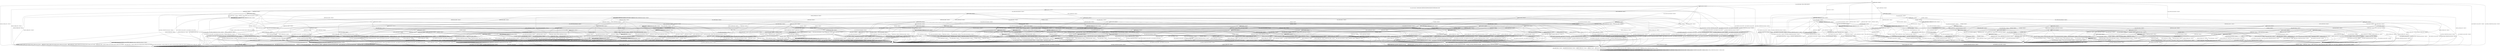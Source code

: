 digraph g {

	s0 [shape="circle" label="s0"];
	s1 [shape="circle" label="s1"];
	s2 [shape="circle" label="s2"];
	s3 [shape="circle" label="s3"];
	s4 [shape="circle" label="s4"];
	s5 [shape="circle" label="s5"];
	s6 [shape="circle" label="s6"];
	s7 [shape="circle" label="s7"];
	s8 [shape="circle" label="s8"];
	s9 [shape="circle" label="s9"];
	s10 [shape="circle" label="s10"];
	s11 [shape="circle" label="s11"];
	s12 [shape="circle" label="s12"];
	s13 [shape="circle" label="s13"];
	s14 [shape="circle" label="s14"];
	s15 [shape="circle" label="s15"];
	s16 [shape="circle" label="s16"];
	s17 [shape="circle" label="s17"];
	s18 [shape="circle" label="s18"];
	s19 [shape="circle" label="s19"];
	s20 [shape="circle" label="s20"];
	s21 [shape="circle" label="s21"];
	s22 [shape="circle" label="s22"];
	s23 [shape="circle" label="s23"];
	s24 [shape="circle" label="s24"];
	s25 [shape="circle" label="s25"];
	s26 [shape="circle" label="s26"];
	s27 [shape="circle" label="s27"];
	s28 [shape="circle" label="s28"];
	s29 [shape="circle" label="s29"];
	s30 [shape="circle" label="s30"];
	s31 [shape="circle" label="s31"];
	s32 [shape="circle" label="s32"];
	s33 [shape="circle" label="s33"];
	s34 [shape="circle" label="s34"];
	s35 [shape="circle" label="s35"];
	s36 [shape="circle" label="s36"];
	s37 [shape="circle" label="s37"];
	s38 [shape="circle" label="s38"];
	s39 [shape="circle" label="s39"];
	s40 [shape="circle" label="s40"];
	s41 [shape="circle" label="s41"];
	s42 [shape="circle" label="s42"];
	s43 [shape="circle" label="s43"];
	s44 [shape="circle" label="s44"];
	s45 [shape="circle" label="s45"];
	s46 [shape="circle" label="s46"];
	s47 [shape="circle" label="s47"];
	s48 [shape="circle" label="s48"];
	s49 [shape="circle" label="s49"];
	s50 [shape="circle" label="s50"];
	s51 [shape="circle" label="s51"];
	s52 [shape="circle" label="s52"];
	s53 [shape="circle" label="s53"];
	s54 [shape="circle" label="s54"];
	s55 [shape="circle" label="s55"];
	s56 [shape="circle" label="s56"];
	s57 [shape="circle" label="s57"];
	s58 [shape="circle" label="s58"];
	s59 [shape="circle" label="s59"];
	s60 [shape="circle" label="s60"];
	s61 [shape="circle" label="s61"];
	s62 [shape="circle" label="s62"];
	s63 [shape="circle" label="s63"];
	s64 [shape="circle" label="s64"];
	s65 [shape="circle" label="s65"];
	s66 [shape="circle" label="s66"];
	s67 [shape="circle" label="s67"];
	s68 [shape="circle" label="s68"];
	s69 [shape="circle" label="s69"];
	s70 [shape="circle" label="s70"];
	s71 [shape="circle" label="s71"];
	s72 [shape="circle" label="s72"];
	s73 [shape="circle" label="s73"];
	s74 [shape="circle" label="s74"];
	s75 [shape="circle" label="s75"];
	s76 [shape="circle" label="s76"];
	s77 [shape="circle" label="s77"];
	s78 [shape="circle" label="s78"];
	s79 [shape="circle" label="s79"];
	s80 [shape="circle" label="s80"];
	s81 [shape="circle" label="s81"];
	s82 [shape="circle" label="s82"];
	s83 [shape="circle" label="s83"];
	s84 [shape="circle" label="s84"];
	s85 [shape="circle" label="s85"];
	s86 [shape="circle" label="s86"];
	s87 [shape="circle" label="s87"];
	s0 -> s2 [label="RSA_CLIENT_HELLO / HELLO_VERIFY_REQUEST"];
	s0 -> s8 [label="RSA_CLIENT_KEY_EXCHANGE / TIMEOUT"];
	s0 -> s6 [label="CHANGE_CIPHER_SPEC / TIMEOUT"];
	s0 -> s5 [label="FINISHED / TIMEOUT"];
	s0 -> s0 [label="APPLICATION / TIMEOUT"];
	s0 -> s28 [label="CERTIFICATE / TIMEOUT"];
	s0 -> s10 [label="EMPTY_CERTIFICATE / TIMEOUT"];
	s0 -> s5 [label="CERTIFICATE_VERIFY / TIMEOUT"];
	s0 -> s1 [label="Alert(WARNING,CLOSE_NOTIFY) / TIMEOUT"];
	s0 -> s1 [label="Alert(FATAL,UNEXPECTED_MESSAGE) / TIMEOUT"];
	s1 -> s3 [label="RSA_CLIENT_HELLO / TIMEOUT"];
	s1 -> s3 [label="RSA_CLIENT_KEY_EXCHANGE / TIMEOUT"];
	s1 -> s3 [label="CHANGE_CIPHER_SPEC / TIMEOUT"];
	s1 -> s3 [label="FINISHED / TIMEOUT"];
	s1 -> s3 [label="APPLICATION / TIMEOUT"];
	s1 -> s3 [label="CERTIFICATE / TIMEOUT"];
	s1 -> s3 [label="EMPTY_CERTIFICATE / TIMEOUT"];
	s1 -> s3 [label="CERTIFICATE_VERIFY / TIMEOUT"];
	s1 -> s3 [label="Alert(WARNING,CLOSE_NOTIFY) / TIMEOUT"];
	s1 -> s3 [label="Alert(FATAL,UNEXPECTED_MESSAGE) / TIMEOUT"];
	s2 -> s4 [label="RSA_CLIENT_HELLO / SERVER_HELLO,CERTIFICATE,CERTIFICATE_REQUEST,SERVER_HELLO_DONE"];
	s2 -> s15 [label="RSA_CLIENT_KEY_EXCHANGE / TIMEOUT"];
	s2 -> s6 [label="CHANGE_CIPHER_SPEC / TIMEOUT"];
	s2 -> s16 [label="FINISHED / TIMEOUT"];
	s2 -> s2 [label="APPLICATION / TIMEOUT"];
	s2 -> s56 [label="CERTIFICATE / TIMEOUT"];
	s2 -> s34 [label="EMPTY_CERTIFICATE / TIMEOUT"];
	s2 -> s16 [label="CERTIFICATE_VERIFY / TIMEOUT"];
	s2 -> s1 [label="Alert(WARNING,CLOSE_NOTIFY) / Alert(WARNING,CLOSE_NOTIFY)"];
	s2 -> s1 [label="Alert(FATAL,UNEXPECTED_MESSAGE) / TIMEOUT"];
	s3 -> s3 [label="RSA_CLIENT_HELLO / SOCKET_CLOSED"];
	s3 -> s3 [label="RSA_CLIENT_KEY_EXCHANGE / SOCKET_CLOSED"];
	s3 -> s3 [label="CHANGE_CIPHER_SPEC / SOCKET_CLOSED"];
	s3 -> s3 [label="FINISHED / SOCKET_CLOSED"];
	s3 -> s3 [label="APPLICATION / SOCKET_CLOSED"];
	s3 -> s3 [label="CERTIFICATE / SOCKET_CLOSED"];
	s3 -> s3 [label="EMPTY_CERTIFICATE / SOCKET_CLOSED"];
	s3 -> s3 [label="CERTIFICATE_VERIFY / SOCKET_CLOSED"];
	s3 -> s3 [label="Alert(WARNING,CLOSE_NOTIFY) / SOCKET_CLOSED"];
	s3 -> s3 [label="Alert(FATAL,UNEXPECTED_MESSAGE) / SOCKET_CLOSED"];
	s4 -> s1 [label="RSA_CLIENT_HELLO / Alert(FATAL,UNEXPECTED_MESSAGE)"];
	s4 -> s7 [label="RSA_CLIENT_KEY_EXCHANGE / TIMEOUT"];
	s4 -> s6 [label="CHANGE_CIPHER_SPEC / TIMEOUT"];
	s4 -> s16 [label="FINISHED / TIMEOUT"];
	s4 -> s4 [label="APPLICATION / TIMEOUT"];
	s4 -> s51 [label="CERTIFICATE / TIMEOUT"];
	s4 -> s20 [label="EMPTY_CERTIFICATE / TIMEOUT"];
	s4 -> s16 [label="CERTIFICATE_VERIFY / TIMEOUT"];
	s4 -> s1 [label="Alert(WARNING,CLOSE_NOTIFY) / Alert(WARNING,CLOSE_NOTIFY)"];
	s4 -> s1 [label="Alert(FATAL,UNEXPECTED_MESSAGE) / TIMEOUT"];
	s5 -> s5 [label="RSA_CLIENT_HELLO / TIMEOUT"];
	s5 -> s5 [label="RSA_CLIENT_KEY_EXCHANGE / TIMEOUT"];
	s5 -> s6 [label="CHANGE_CIPHER_SPEC / TIMEOUT"];
	s5 -> s5 [label="FINISHED / TIMEOUT"];
	s5 -> s5 [label="APPLICATION / TIMEOUT"];
	s5 -> s5 [label="CERTIFICATE / TIMEOUT"];
	s5 -> s5 [label="EMPTY_CERTIFICATE / TIMEOUT"];
	s5 -> s5 [label="CERTIFICATE_VERIFY / TIMEOUT"];
	s5 -> s1 [label="Alert(WARNING,CLOSE_NOTIFY) / TIMEOUT"];
	s5 -> s1 [label="Alert(FATAL,UNEXPECTED_MESSAGE) / TIMEOUT"];
	s6 -> s6 [label="RSA_CLIENT_HELLO / TIMEOUT"];
	s6 -> s6 [label="RSA_CLIENT_KEY_EXCHANGE / TIMEOUT"];
	s6 -> s6 [label="CHANGE_CIPHER_SPEC / TIMEOUT"];
	s6 -> s6 [label="FINISHED / TIMEOUT"];
	s6 -> s6 [label="APPLICATION / TIMEOUT"];
	s6 -> s6 [label="CERTIFICATE / TIMEOUT"];
	s6 -> s6 [label="EMPTY_CERTIFICATE / TIMEOUT"];
	s6 -> s6 [label="CERTIFICATE_VERIFY / TIMEOUT"];
	s6 -> s6 [label="Alert(WARNING,CLOSE_NOTIFY) / TIMEOUT"];
	s6 -> s6 [label="Alert(FATAL,UNEXPECTED_MESSAGE) / TIMEOUT"];
	s7 -> s33 [label="RSA_CLIENT_HELLO / TIMEOUT"];
	s7 -> s16 [label="RSA_CLIENT_KEY_EXCHANGE / TIMEOUT"];
	s7 -> s22 [label="CHANGE_CIPHER_SPEC / TIMEOUT"];
	s7 -> s12 [label="FINISHED / TIMEOUT"];
	s7 -> s7 [label="APPLICATION / TIMEOUT"];
	s7 -> s40 [label="CERTIFICATE / TIMEOUT"];
	s7 -> s53 [label="EMPTY_CERTIFICATE / TIMEOUT"];
	s7 -> s13 [label="CERTIFICATE_VERIFY / TIMEOUT"];
	s7 -> s1 [label="Alert(WARNING,CLOSE_NOTIFY) / Alert(WARNING,CLOSE_NOTIFY)"];
	s7 -> s1 [label="Alert(FATAL,UNEXPECTED_MESSAGE) / TIMEOUT"];
	s8 -> s80 [label="RSA_CLIENT_HELLO / TIMEOUT"];
	s8 -> s5 [label="RSA_CLIENT_KEY_EXCHANGE / TIMEOUT"];
	s8 -> s9 [label="CHANGE_CIPHER_SPEC / TIMEOUT"];
	s8 -> s31 [label="FINISHED / TIMEOUT"];
	s8 -> s8 [label="APPLICATION / TIMEOUT"];
	s8 -> s48 [label="CERTIFICATE / TIMEOUT"];
	s8 -> s48 [label="EMPTY_CERTIFICATE / TIMEOUT"];
	s8 -> s11 [label="CERTIFICATE_VERIFY / TIMEOUT"];
	s8 -> s1 [label="Alert(WARNING,CLOSE_NOTIFY) / TIMEOUT"];
	s8 -> s1 [label="Alert(FATAL,UNEXPECTED_MESSAGE) / TIMEOUT"];
	s9 -> s1 [label="RSA_CLIENT_HELLO / TIMEOUT"];
	s9 -> s1 [label="RSA_CLIENT_KEY_EXCHANGE / TIMEOUT"];
	s9 -> s6 [label="CHANGE_CIPHER_SPEC / TIMEOUT"];
	s9 -> s1 [label="FINISHED / TIMEOUT"];
	s9 -> s9 [label="APPLICATION / TIMEOUT"];
	s9 -> s1 [label="CERTIFICATE / TIMEOUT"];
	s9 -> s1 [label="EMPTY_CERTIFICATE / TIMEOUT"];
	s9 -> s1 [label="CERTIFICATE_VERIFY / TIMEOUT"];
	s9 -> s9 [label="Alert(WARNING,CLOSE_NOTIFY) / TIMEOUT"];
	s9 -> s9 [label="Alert(FATAL,UNEXPECTED_MESSAGE) / TIMEOUT"];
	s10 -> s86 [label="RSA_CLIENT_HELLO / TIMEOUT"];
	s10 -> s48 [label="RSA_CLIENT_KEY_EXCHANGE / TIMEOUT"];
	s10 -> s9 [label="CHANGE_CIPHER_SPEC / TIMEOUT"];
	s10 -> s63 [label="FINISHED / TIMEOUT"];
	s10 -> s10 [label="APPLICATION / TIMEOUT"];
	s10 -> s5 [label="CERTIFICATE / TIMEOUT"];
	s10 -> s5 [label="EMPTY_CERTIFICATE / TIMEOUT"];
	s10 -> s36 [label="CERTIFICATE_VERIFY / TIMEOUT"];
	s10 -> s1 [label="Alert(WARNING,CLOSE_NOTIFY) / TIMEOUT"];
	s10 -> s1 [label="Alert(FATAL,UNEXPECTED_MESSAGE) / TIMEOUT"];
	s11 -> s38 [label="RSA_CLIENT_HELLO / TIMEOUT"];
	s11 -> s5 [label="RSA_CLIENT_KEY_EXCHANGE / TIMEOUT"];
	s11 -> s9 [label="CHANGE_CIPHER_SPEC / TIMEOUT"];
	s11 -> s54 [label="FINISHED / TIMEOUT"];
	s11 -> s11 [label="APPLICATION / TIMEOUT"];
	s11 -> s39 [label="CERTIFICATE / TIMEOUT"];
	s11 -> s39 [label="EMPTY_CERTIFICATE / TIMEOUT"];
	s11 -> s5 [label="CERTIFICATE_VERIFY / TIMEOUT"];
	s11 -> s1 [label="Alert(WARNING,CLOSE_NOTIFY) / TIMEOUT"];
	s11 -> s1 [label="Alert(FATAL,UNEXPECTED_MESSAGE) / TIMEOUT"];
	s12 -> s46 [label="RSA_CLIENT_HELLO / TIMEOUT"];
	s12 -> s16 [label="RSA_CLIENT_KEY_EXCHANGE / TIMEOUT"];
	s12 -> s18 [label="CHANGE_CIPHER_SPEC / TIMEOUT"];
	s12 -> s16 [label="FINISHED / TIMEOUT"];
	s12 -> s12 [label="APPLICATION / TIMEOUT"];
	s12 -> s21 [label="CERTIFICATE / TIMEOUT"];
	s12 -> s21 [label="EMPTY_CERTIFICATE / TIMEOUT"];
	s12 -> s72 [label="CERTIFICATE_VERIFY / TIMEOUT"];
	s12 -> s1 [label="Alert(WARNING,CLOSE_NOTIFY) / Alert(WARNING,CLOSE_NOTIFY)"];
	s12 -> s1 [label="Alert(FATAL,UNEXPECTED_MESSAGE) / TIMEOUT"];
	s13 -> s42 [label="RSA_CLIENT_HELLO / TIMEOUT"];
	s13 -> s16 [label="RSA_CLIENT_KEY_EXCHANGE / TIMEOUT"];
	s13 -> s14 [label="CHANGE_CIPHER_SPEC / TIMEOUT"];
	s13 -> s27 [label="FINISHED / TIMEOUT"];
	s13 -> s13 [label="APPLICATION / TIMEOUT"];
	s13 -> s49 [label="CERTIFICATE / TIMEOUT"];
	s13 -> s49 [label="EMPTY_CERTIFICATE / TIMEOUT"];
	s13 -> s16 [label="CERTIFICATE_VERIFY / TIMEOUT"];
	s13 -> s1 [label="Alert(WARNING,CLOSE_NOTIFY) / Alert(WARNING,CLOSE_NOTIFY)"];
	s13 -> s1 [label="Alert(FATAL,UNEXPECTED_MESSAGE) / TIMEOUT"];
	s14 -> s1 [label="RSA_CLIENT_HELLO / Alert(FATAL,HANDSHAKE_FAILURE)"];
	s14 -> s1 [label="RSA_CLIENT_KEY_EXCHANGE / Alert(FATAL,HANDSHAKE_FAILURE)"];
	s14 -> s6 [label="CHANGE_CIPHER_SPEC / TIMEOUT"];
	s14 -> s1 [label="FINISHED / Alert(FATAL,HANDSHAKE_FAILURE)"];
	s14 -> s14 [label="APPLICATION / TIMEOUT"];
	s14 -> s1 [label="CERTIFICATE / Alert(FATAL,HANDSHAKE_FAILURE)"];
	s14 -> s1 [label="EMPTY_CERTIFICATE / Alert(FATAL,HANDSHAKE_FAILURE)"];
	s14 -> s1 [label="CERTIFICATE_VERIFY / Alert(FATAL,HANDSHAKE_FAILURE)"];
	s14 -> s14 [label="Alert(WARNING,CLOSE_NOTIFY) / TIMEOUT"];
	s14 -> s14 [label="Alert(FATAL,UNEXPECTED_MESSAGE) / TIMEOUT"];
	s15 -> s33 [label="RSA_CLIENT_HELLO / TIMEOUT"];
	s15 -> s16 [label="RSA_CLIENT_KEY_EXCHANGE / TIMEOUT"];
	s15 -> s18 [label="CHANGE_CIPHER_SPEC / TIMEOUT"];
	s15 -> s12 [label="FINISHED / TIMEOUT"];
	s15 -> s15 [label="APPLICATION / TIMEOUT"];
	s15 -> s17 [label="CERTIFICATE / TIMEOUT"];
	s15 -> s17 [label="EMPTY_CERTIFICATE / TIMEOUT"];
	s15 -> s43 [label="CERTIFICATE_VERIFY / TIMEOUT"];
	s15 -> s1 [label="Alert(WARNING,CLOSE_NOTIFY) / Alert(WARNING,CLOSE_NOTIFY)"];
	s15 -> s1 [label="Alert(FATAL,UNEXPECTED_MESSAGE) / TIMEOUT"];
	s16 -> s16 [label="RSA_CLIENT_HELLO / TIMEOUT"];
	s16 -> s16 [label="RSA_CLIENT_KEY_EXCHANGE / TIMEOUT"];
	s16 -> s6 [label="CHANGE_CIPHER_SPEC / TIMEOUT"];
	s16 -> s16 [label="FINISHED / TIMEOUT"];
	s16 -> s16 [label="APPLICATION / TIMEOUT"];
	s16 -> s16 [label="CERTIFICATE / TIMEOUT"];
	s16 -> s16 [label="EMPTY_CERTIFICATE / TIMEOUT"];
	s16 -> s16 [label="CERTIFICATE_VERIFY / TIMEOUT"];
	s16 -> s1 [label="Alert(WARNING,CLOSE_NOTIFY) / Alert(WARNING,CLOSE_NOTIFY)"];
	s16 -> s1 [label="Alert(FATAL,UNEXPECTED_MESSAGE) / TIMEOUT"];
	s17 -> s55 [label="RSA_CLIENT_HELLO / TIMEOUT"];
	s17 -> s16 [label="RSA_CLIENT_KEY_EXCHANGE / TIMEOUT"];
	s17 -> s18 [label="CHANGE_CIPHER_SPEC / TIMEOUT"];
	s17 -> s21 [label="FINISHED / TIMEOUT"];
	s17 -> s17 [label="APPLICATION / TIMEOUT"];
	s17 -> s16 [label="CERTIFICATE / TIMEOUT"];
	s17 -> s16 [label="EMPTY_CERTIFICATE / TIMEOUT"];
	s17 -> s19 [label="CERTIFICATE_VERIFY / TIMEOUT"];
	s17 -> s1 [label="Alert(WARNING,CLOSE_NOTIFY) / Alert(WARNING,CLOSE_NOTIFY)"];
	s17 -> s1 [label="Alert(FATAL,UNEXPECTED_MESSAGE) / TIMEOUT"];
	s18 -> s1 [label="RSA_CLIENT_HELLO / Alert(FATAL,UNEXPECTED_MESSAGE)"];
	s18 -> s1 [label="RSA_CLIENT_KEY_EXCHANGE / Alert(FATAL,UNEXPECTED_MESSAGE)"];
	s18 -> s6 [label="CHANGE_CIPHER_SPEC / TIMEOUT"];
	s18 -> s1 [label="FINISHED / Alert(FATAL,UNEXPECTED_MESSAGE)"];
	s18 -> s18 [label="APPLICATION / TIMEOUT"];
	s18 -> s1 [label="CERTIFICATE / Alert(FATAL,UNEXPECTED_MESSAGE)"];
	s18 -> s1 [label="EMPTY_CERTIFICATE / Alert(FATAL,UNEXPECTED_MESSAGE)"];
	s18 -> s1 [label="CERTIFICATE_VERIFY / Alert(FATAL,UNEXPECTED_MESSAGE)"];
	s18 -> s18 [label="Alert(WARNING,CLOSE_NOTIFY) / TIMEOUT"];
	s18 -> s18 [label="Alert(FATAL,UNEXPECTED_MESSAGE) / TIMEOUT"];
	s19 -> s62 [label="RSA_CLIENT_HELLO / TIMEOUT"];
	s19 -> s16 [label="RSA_CLIENT_KEY_EXCHANGE / TIMEOUT"];
	s19 -> s18 [label="CHANGE_CIPHER_SPEC / TIMEOUT"];
	s19 -> s50 [label="FINISHED / TIMEOUT"];
	s19 -> s19 [label="APPLICATION / TIMEOUT"];
	s19 -> s16 [label="CERTIFICATE / TIMEOUT"];
	s19 -> s16 [label="EMPTY_CERTIFICATE / TIMEOUT"];
	s19 -> s16 [label="CERTIFICATE_VERIFY / TIMEOUT"];
	s19 -> s1 [label="Alert(WARNING,CLOSE_NOTIFY) / Alert(WARNING,CLOSE_NOTIFY)"];
	s19 -> s1 [label="Alert(FATAL,UNEXPECTED_MESSAGE) / TIMEOUT"];
	s20 -> s45 [label="RSA_CLIENT_HELLO / TIMEOUT"];
	s20 -> s53 [label="RSA_CLIENT_KEY_EXCHANGE / TIMEOUT"];
	s20 -> s18 [label="CHANGE_CIPHER_SPEC / TIMEOUT"];
	s20 -> s35 [label="FINISHED / TIMEOUT"];
	s20 -> s20 [label="APPLICATION / TIMEOUT"];
	s20 -> s16 [label="CERTIFICATE / TIMEOUT"];
	s20 -> s16 [label="EMPTY_CERTIFICATE / TIMEOUT"];
	s20 -> s26 [label="CERTIFICATE_VERIFY / TIMEOUT"];
	s20 -> s1 [label="Alert(WARNING,CLOSE_NOTIFY) / Alert(WARNING,CLOSE_NOTIFY)"];
	s20 -> s1 [label="Alert(FATAL,UNEXPECTED_MESSAGE) / TIMEOUT"];
	s21 -> s61 [label="RSA_CLIENT_HELLO / TIMEOUT"];
	s21 -> s16 [label="RSA_CLIENT_KEY_EXCHANGE / TIMEOUT"];
	s21 -> s18 [label="CHANGE_CIPHER_SPEC / TIMEOUT"];
	s21 -> s16 [label="FINISHED / TIMEOUT"];
	s21 -> s21 [label="APPLICATION / TIMEOUT"];
	s21 -> s16 [label="CERTIFICATE / TIMEOUT"];
	s21 -> s16 [label="EMPTY_CERTIFICATE / TIMEOUT"];
	s21 -> s50 [label="CERTIFICATE_VERIFY / TIMEOUT"];
	s21 -> s1 [label="Alert(WARNING,CLOSE_NOTIFY) / Alert(WARNING,CLOSE_NOTIFY)"];
	s21 -> s1 [label="Alert(FATAL,UNEXPECTED_MESSAGE) / TIMEOUT"];
	s22 -> s29 [label="RSA_CLIENT_HELLO / TIMEOUT"];
	s22 -> s16 [label="RSA_CLIENT_KEY_EXCHANGE / TIMEOUT"];
	s22 -> s6 [label="CHANGE_CIPHER_SPEC / TIMEOUT"];
	s22 -> s32 [label="FINISHED / CHANGE_CIPHER_SPEC,FINISHED,CHANGE_CIPHER_SPEC,FINISHED"];
	s22 -> s22 [label="APPLICATION / TIMEOUT"];
	s22 -> s23 [label="CERTIFICATE / TIMEOUT"];
	s22 -> s23 [label="EMPTY_CERTIFICATE / TIMEOUT"];
	s22 -> s47 [label="CERTIFICATE_VERIFY / TIMEOUT"];
	s22 -> s22 [label="Alert(WARNING,CLOSE_NOTIFY) / TIMEOUT"];
	s22 -> s22 [label="Alert(FATAL,UNEXPECTED_MESSAGE) / TIMEOUT"];
	s23 -> s30 [label="RSA_CLIENT_HELLO / TIMEOUT"];
	s23 -> s16 [label="RSA_CLIENT_KEY_EXCHANGE / TIMEOUT"];
	s23 -> s18 [label="CHANGE_CIPHER_SPEC / TIMEOUT"];
	s23 -> s24 [label="FINISHED / TIMEOUT"];
	s23 -> s16 [label="APPLICATION / TIMEOUT"];
	s23 -> s16 [label="CERTIFICATE / TIMEOUT"];
	s23 -> s16 [label="EMPTY_CERTIFICATE / TIMEOUT"];
	s23 -> s23 [label="CERTIFICATE_VERIFY / TIMEOUT"];
	s23 -> s1 [label="Alert(WARNING,CLOSE_NOTIFY) / Alert(WARNING,CLOSE_NOTIFY)"];
	s23 -> s1 [label="Alert(FATAL,UNEXPECTED_MESSAGE) / TIMEOUT"];
	s24 -> s24 [label="RSA_CLIENT_HELLO / TIMEOUT"];
	s24 -> s16 [label="RSA_CLIENT_KEY_EXCHANGE / TIMEOUT"];
	s24 -> s25 [label="CHANGE_CIPHER_SPEC / TIMEOUT"];
	s24 -> s16 [label="FINISHED / TIMEOUT"];
	s24 -> s16 [label="APPLICATION / TIMEOUT"];
	s24 -> s16 [label="CERTIFICATE / TIMEOUT"];
	s24 -> s16 [label="EMPTY_CERTIFICATE / TIMEOUT"];
	s24 -> s24 [label="CERTIFICATE_VERIFY / TIMEOUT"];
	s24 -> s1 [label="Alert(WARNING,CLOSE_NOTIFY) / Alert(WARNING,CLOSE_NOTIFY)"];
	s24 -> s1 [label="Alert(FATAL,UNEXPECTED_MESSAGE) / TIMEOUT"];
	s25 -> s6 [label="RSA_CLIENT_HELLO / CHANGE_CIPHER_SPEC,FINISHED,CHANGE_CIPHER_SPEC,FINISHED"];
	s25 -> s6 [label="RSA_CLIENT_KEY_EXCHANGE / CHANGE_CIPHER_SPEC,UNKNOWN_MESSAGE,CHANGE_CIPHER_SPEC,UNKNOWN_MESSAGE"];
	s25 -> s6 [label="CHANGE_CIPHER_SPEC / TIMEOUT"];
	s25 -> s6 [label="FINISHED / CHANGE_CIPHER_SPEC,FINISHED,CHANGE_CIPHER_SPEC,FINISHED"];
	s25 -> s25 [label="APPLICATION / TIMEOUT"];
	s25 -> s6 [label="CERTIFICATE / CHANGE_CIPHER_SPEC,FINISHED,CHANGE_CIPHER_SPEC,FINISHED"];
	s25 -> s6 [label="EMPTY_CERTIFICATE / CHANGE_CIPHER_SPEC,FINISHED,CHANGE_CIPHER_SPEC,FINISHED"];
	s25 -> s6 [label="CERTIFICATE_VERIFY / CHANGE_CIPHER_SPEC,FINISHED,CHANGE_CIPHER_SPEC,FINISHED"];
	s25 -> s25 [label="Alert(WARNING,CLOSE_NOTIFY) / TIMEOUT"];
	s25 -> s25 [label="Alert(FATAL,UNEXPECTED_MESSAGE) / TIMEOUT"];
	s26 -> s77 [label="RSA_CLIENT_HELLO / TIMEOUT"];
	s26 -> s49 [label="RSA_CLIENT_KEY_EXCHANGE / TIMEOUT"];
	s26 -> s14 [label="CHANGE_CIPHER_SPEC / TIMEOUT"];
	s26 -> s26 [label="FINISHED / TIMEOUT"];
	s26 -> s26 [label="APPLICATION / TIMEOUT"];
	s26 -> s16 [label="CERTIFICATE / TIMEOUT"];
	s26 -> s16 [label="EMPTY_CERTIFICATE / TIMEOUT"];
	s26 -> s16 [label="CERTIFICATE_VERIFY / TIMEOUT"];
	s26 -> s1 [label="Alert(WARNING,CLOSE_NOTIFY) / Alert(WARNING,CLOSE_NOTIFY)"];
	s26 -> s1 [label="Alert(FATAL,UNEXPECTED_MESSAGE) / TIMEOUT"];
	s27 -> s27 [label="RSA_CLIENT_HELLO / TIMEOUT"];
	s27 -> s16 [label="RSA_CLIENT_KEY_EXCHANGE / TIMEOUT"];
	s27 -> s14 [label="CHANGE_CIPHER_SPEC / TIMEOUT"];
	s27 -> s16 [label="FINISHED / TIMEOUT"];
	s27 -> s27 [label="APPLICATION / TIMEOUT"];
	s27 -> s59 [label="CERTIFICATE / TIMEOUT"];
	s27 -> s59 [label="EMPTY_CERTIFICATE / TIMEOUT"];
	s27 -> s16 [label="CERTIFICATE_VERIFY / TIMEOUT"];
	s27 -> s1 [label="Alert(WARNING,CLOSE_NOTIFY) / Alert(WARNING,CLOSE_NOTIFY)"];
	s27 -> s1 [label="Alert(FATAL,UNEXPECTED_MESSAGE) / TIMEOUT"];
	s28 -> s85 [label="RSA_CLIENT_HELLO / TIMEOUT"];
	s28 -> s76 [label="RSA_CLIENT_KEY_EXCHANGE / TIMEOUT"];
	s28 -> s6 [label="CHANGE_CIPHER_SPEC / TIMEOUT"];
	s28 -> s28 [label="FINISHED / TIMEOUT"];
	s28 -> s28 [label="APPLICATION / TIMEOUT"];
	s28 -> s5 [label="CERTIFICATE / TIMEOUT"];
	s28 -> s5 [label="EMPTY_CERTIFICATE / TIMEOUT"];
	s28 -> s36 [label="CERTIFICATE_VERIFY / TIMEOUT"];
	s28 -> s1 [label="Alert(WARNING,CLOSE_NOTIFY) / TIMEOUT"];
	s28 -> s1 [label="Alert(FATAL,UNEXPECTED_MESSAGE) / TIMEOUT"];
	s29 -> s16 [label="RSA_CLIENT_HELLO / TIMEOUT"];
	s29 -> s16 [label="RSA_CLIENT_KEY_EXCHANGE / TIMEOUT"];
	s29 -> s18 [label="CHANGE_CIPHER_SPEC / TIMEOUT"];
	s29 -> s44 [label="FINISHED / TIMEOUT"];
	s29 -> s16 [label="APPLICATION / TIMEOUT"];
	s29 -> s30 [label="CERTIFICATE / TIMEOUT"];
	s29 -> s30 [label="EMPTY_CERTIFICATE / TIMEOUT"];
	s29 -> s75 [label="CERTIFICATE_VERIFY / TIMEOUT"];
	s29 -> s1 [label="Alert(WARNING,CLOSE_NOTIFY) / Alert(WARNING,CLOSE_NOTIFY)"];
	s29 -> s1 [label="Alert(FATAL,UNEXPECTED_MESSAGE) / TIMEOUT"];
	s30 -> s16 [label="RSA_CLIENT_HELLO / TIMEOUT"];
	s30 -> s16 [label="RSA_CLIENT_KEY_EXCHANGE / TIMEOUT"];
	s30 -> s18 [label="CHANGE_CIPHER_SPEC / TIMEOUT"];
	s30 -> s52 [label="FINISHED / TIMEOUT"];
	s30 -> s16 [label="APPLICATION / TIMEOUT"];
	s30 -> s16 [label="CERTIFICATE / TIMEOUT"];
	s30 -> s16 [label="EMPTY_CERTIFICATE / TIMEOUT"];
	s30 -> s69 [label="CERTIFICATE_VERIFY / TIMEOUT"];
	s30 -> s1 [label="Alert(WARNING,CLOSE_NOTIFY) / Alert(WARNING,CLOSE_NOTIFY)"];
	s30 -> s1 [label="Alert(FATAL,UNEXPECTED_MESSAGE) / TIMEOUT"];
	s31 -> s87 [label="RSA_CLIENT_HELLO / TIMEOUT"];
	s31 -> s5 [label="RSA_CLIENT_KEY_EXCHANGE / TIMEOUT"];
	s31 -> s9 [label="CHANGE_CIPHER_SPEC / TIMEOUT"];
	s31 -> s5 [label="FINISHED / TIMEOUT"];
	s31 -> s31 [label="APPLICATION / TIMEOUT"];
	s31 -> s60 [label="CERTIFICATE / TIMEOUT"];
	s31 -> s60 [label="EMPTY_CERTIFICATE / TIMEOUT"];
	s31 -> s54 [label="CERTIFICATE_VERIFY / TIMEOUT"];
	s31 -> s1 [label="Alert(WARNING,CLOSE_NOTIFY) / TIMEOUT"];
	s31 -> s1 [label="Alert(FATAL,UNEXPECTED_MESSAGE) / TIMEOUT"];
	s32 -> s32 [label="RSA_CLIENT_HELLO / TIMEOUT"];
	s32 -> s32 [label="RSA_CLIENT_KEY_EXCHANGE / TIMEOUT"];
	s32 -> s6 [label="CHANGE_CIPHER_SPEC / TIMEOUT"];
	s32 -> s32 [label="FINISHED / TIMEOUT"];
	s32 -> s1 [label="APPLICATION / APPLICATION"];
	s32 -> s32 [label="CERTIFICATE / TIMEOUT"];
	s32 -> s32 [label="EMPTY_CERTIFICATE / TIMEOUT"];
	s32 -> s32 [label="CERTIFICATE_VERIFY / TIMEOUT"];
	s32 -> s1 [label="Alert(WARNING,CLOSE_NOTIFY) / TIMEOUT"];
	s32 -> s1 [label="Alert(FATAL,UNEXPECTED_MESSAGE) / TIMEOUT"];
	s33 -> s16 [label="RSA_CLIENT_HELLO / TIMEOUT"];
	s33 -> s16 [label="RSA_CLIENT_KEY_EXCHANGE / TIMEOUT"];
	s33 -> s18 [label="CHANGE_CIPHER_SPEC / TIMEOUT"];
	s33 -> s46 [label="FINISHED / TIMEOUT"];
	s33 -> s33 [label="APPLICATION / TIMEOUT"];
	s33 -> s55 [label="CERTIFICATE / TIMEOUT"];
	s33 -> s55 [label="EMPTY_CERTIFICATE / TIMEOUT"];
	s33 -> s37 [label="CERTIFICATE_VERIFY / TIMEOUT"];
	s33 -> s1 [label="Alert(WARNING,CLOSE_NOTIFY) / Alert(WARNING,CLOSE_NOTIFY)"];
	s33 -> s1 [label="Alert(FATAL,UNEXPECTED_MESSAGE) / TIMEOUT"];
	s34 -> s45 [label="RSA_CLIENT_HELLO / TIMEOUT"];
	s34 -> s17 [label="RSA_CLIENT_KEY_EXCHANGE / TIMEOUT"];
	s34 -> s18 [label="CHANGE_CIPHER_SPEC / TIMEOUT"];
	s34 -> s35 [label="FINISHED / TIMEOUT"];
	s34 -> s34 [label="APPLICATION / TIMEOUT"];
	s34 -> s16 [label="CERTIFICATE / TIMEOUT"];
	s34 -> s16 [label="EMPTY_CERTIFICATE / TIMEOUT"];
	s34 -> s57 [label="CERTIFICATE_VERIFY / TIMEOUT"];
	s34 -> s1 [label="Alert(WARNING,CLOSE_NOTIFY) / Alert(WARNING,CLOSE_NOTIFY)"];
	s34 -> s1 [label="Alert(FATAL,UNEXPECTED_MESSAGE) / TIMEOUT"];
	s35 -> s35 [label="RSA_CLIENT_HELLO / TIMEOUT"];
	s35 -> s21 [label="RSA_CLIENT_KEY_EXCHANGE / TIMEOUT"];
	s35 -> s18 [label="CHANGE_CIPHER_SPEC / TIMEOUT"];
	s35 -> s16 [label="FINISHED / TIMEOUT"];
	s35 -> s35 [label="APPLICATION / TIMEOUT"];
	s35 -> s16 [label="CERTIFICATE / TIMEOUT"];
	s35 -> s16 [label="EMPTY_CERTIFICATE / TIMEOUT"];
	s35 -> s68 [label="CERTIFICATE_VERIFY / TIMEOUT"];
	s35 -> s1 [label="Alert(WARNING,CLOSE_NOTIFY) / Alert(WARNING,CLOSE_NOTIFY)"];
	s35 -> s1 [label="Alert(FATAL,UNEXPECTED_MESSAGE) / TIMEOUT"];
	s36 -> s36 [label="RSA_CLIENT_HELLO / TIMEOUT"];
	s36 -> s39 [label="RSA_CLIENT_KEY_EXCHANGE / TIMEOUT"];
	s36 -> s9 [label="CHANGE_CIPHER_SPEC / TIMEOUT"];
	s36 -> s36 [label="FINISHED / TIMEOUT"];
	s36 -> s36 [label="APPLICATION / TIMEOUT"];
	s36 -> s5 [label="CERTIFICATE / TIMEOUT"];
	s36 -> s5 [label="EMPTY_CERTIFICATE / TIMEOUT"];
	s36 -> s5 [label="CERTIFICATE_VERIFY / TIMEOUT"];
	s36 -> s1 [label="Alert(WARNING,CLOSE_NOTIFY) / TIMEOUT"];
	s36 -> s1 [label="Alert(FATAL,UNEXPECTED_MESSAGE) / TIMEOUT"];
	s37 -> s16 [label="RSA_CLIENT_HELLO / TIMEOUT"];
	s37 -> s16 [label="RSA_CLIENT_KEY_EXCHANGE / TIMEOUT"];
	s37 -> s18 [label="CHANGE_CIPHER_SPEC / TIMEOUT"];
	s37 -> s64 [label="FINISHED / TIMEOUT"];
	s37 -> s37 [label="APPLICATION / TIMEOUT"];
	s37 -> s62 [label="CERTIFICATE / TIMEOUT"];
	s37 -> s62 [label="EMPTY_CERTIFICATE / TIMEOUT"];
	s37 -> s16 [label="CERTIFICATE_VERIFY / TIMEOUT"];
	s37 -> s1 [label="Alert(WARNING,CLOSE_NOTIFY) / Alert(WARNING,CLOSE_NOTIFY)"];
	s37 -> s1 [label="Alert(FATAL,UNEXPECTED_MESSAGE) / TIMEOUT"];
	s38 -> s5 [label="RSA_CLIENT_HELLO / TIMEOUT"];
	s38 -> s5 [label="RSA_CLIENT_KEY_EXCHANGE / TIMEOUT"];
	s38 -> s9 [label="CHANGE_CIPHER_SPEC / TIMEOUT"];
	s38 -> s70 [label="FINISHED / TIMEOUT"];
	s38 -> s38 [label="APPLICATION / TIMEOUT"];
	s38 -> s65 [label="CERTIFICATE / TIMEOUT"];
	s38 -> s65 [label="EMPTY_CERTIFICATE / TIMEOUT"];
	s38 -> s5 [label="CERTIFICATE_VERIFY / TIMEOUT"];
	s38 -> s1 [label="Alert(WARNING,CLOSE_NOTIFY) / TIMEOUT"];
	s38 -> s1 [label="Alert(FATAL,UNEXPECTED_MESSAGE) / TIMEOUT"];
	s39 -> s65 [label="RSA_CLIENT_HELLO / TIMEOUT"];
	s39 -> s5 [label="RSA_CLIENT_KEY_EXCHANGE / TIMEOUT"];
	s39 -> s9 [label="CHANGE_CIPHER_SPEC / TIMEOUT"];
	s39 -> s82 [label="FINISHED / TIMEOUT"];
	s39 -> s39 [label="APPLICATION / TIMEOUT"];
	s39 -> s5 [label="CERTIFICATE / TIMEOUT"];
	s39 -> s5 [label="EMPTY_CERTIFICATE / TIMEOUT"];
	s39 -> s5 [label="CERTIFICATE_VERIFY / TIMEOUT"];
	s39 -> s1 [label="Alert(WARNING,CLOSE_NOTIFY) / TIMEOUT"];
	s39 -> s1 [label="Alert(FATAL,UNEXPECTED_MESSAGE) / TIMEOUT"];
	s40 -> s55 [label="RSA_CLIENT_HELLO / TIMEOUT"];
	s40 -> s16 [label="RSA_CLIENT_KEY_EXCHANGE / TIMEOUT"];
	s40 -> s41 [label="CHANGE_CIPHER_SPEC / TIMEOUT"];
	s40 -> s21 [label="FINISHED / TIMEOUT"];
	s40 -> s40 [label="APPLICATION / TIMEOUT"];
	s40 -> s16 [label="CERTIFICATE / TIMEOUT"];
	s40 -> s16 [label="EMPTY_CERTIFICATE / TIMEOUT"];
	s40 -> s40 [label="CERTIFICATE_VERIFY / TIMEOUT"];
	s40 -> s1 [label="Alert(WARNING,CLOSE_NOTIFY) / Alert(WARNING,CLOSE_NOTIFY)"];
	s40 -> s1 [label="Alert(FATAL,UNEXPECTED_MESSAGE) / TIMEOUT"];
	s41 -> s16 [label="RSA_CLIENT_HELLO / TIMEOUT"];
	s41 -> s16 [label="RSA_CLIENT_KEY_EXCHANGE / TIMEOUT"];
	s41 -> s6 [label="CHANGE_CIPHER_SPEC / TIMEOUT"];
	s41 -> s32 [label="FINISHED / CHANGE_CIPHER_SPEC,FINISHED,CHANGE_CIPHER_SPEC,FINISHED"];
	s41 -> s41 [label="APPLICATION / TIMEOUT"];
	s41 -> s16 [label="CERTIFICATE / TIMEOUT"];
	s41 -> s16 [label="EMPTY_CERTIFICATE / TIMEOUT"];
	s41 -> s16 [label="CERTIFICATE_VERIFY / TIMEOUT"];
	s41 -> s41 [label="Alert(WARNING,CLOSE_NOTIFY) / TIMEOUT"];
	s41 -> s41 [label="Alert(FATAL,UNEXPECTED_MESSAGE) / TIMEOUT"];
	s42 -> s16 [label="RSA_CLIENT_HELLO / TIMEOUT"];
	s42 -> s16 [label="RSA_CLIENT_KEY_EXCHANGE / TIMEOUT"];
	s42 -> s14 [label="CHANGE_CIPHER_SPEC / TIMEOUT"];
	s42 -> s27 [label="FINISHED / TIMEOUT"];
	s42 -> s42 [label="APPLICATION / TIMEOUT"];
	s42 -> s81 [label="CERTIFICATE / TIMEOUT"];
	s42 -> s81 [label="EMPTY_CERTIFICATE / TIMEOUT"];
	s42 -> s16 [label="CERTIFICATE_VERIFY / TIMEOUT"];
	s42 -> s1 [label="Alert(WARNING,CLOSE_NOTIFY) / Alert(WARNING,CLOSE_NOTIFY)"];
	s42 -> s1 [label="Alert(FATAL,UNEXPECTED_MESSAGE) / TIMEOUT"];
	s43 -> s37 [label="RSA_CLIENT_HELLO / TIMEOUT"];
	s43 -> s16 [label="RSA_CLIENT_KEY_EXCHANGE / TIMEOUT"];
	s43 -> s18 [label="CHANGE_CIPHER_SPEC / TIMEOUT"];
	s43 -> s72 [label="FINISHED / TIMEOUT"];
	s43 -> s43 [label="APPLICATION / TIMEOUT"];
	s43 -> s19 [label="CERTIFICATE / TIMEOUT"];
	s43 -> s19 [label="EMPTY_CERTIFICATE / TIMEOUT"];
	s43 -> s16 [label="CERTIFICATE_VERIFY / TIMEOUT"];
	s43 -> s1 [label="Alert(WARNING,CLOSE_NOTIFY) / Alert(WARNING,CLOSE_NOTIFY)"];
	s43 -> s1 [label="Alert(FATAL,UNEXPECTED_MESSAGE) / TIMEOUT"];
	s44 -> s16 [label="RSA_CLIENT_HELLO / TIMEOUT"];
	s44 -> s16 [label="RSA_CLIENT_KEY_EXCHANGE / TIMEOUT"];
	s44 -> s18 [label="CHANGE_CIPHER_SPEC / TIMEOUT"];
	s44 -> s16 [label="FINISHED / TIMEOUT"];
	s44 -> s16 [label="APPLICATION / TIMEOUT"];
	s44 -> s52 [label="CERTIFICATE / TIMEOUT"];
	s44 -> s52 [label="EMPTY_CERTIFICATE / TIMEOUT"];
	s44 -> s44 [label="CERTIFICATE_VERIFY / TIMEOUT"];
	s44 -> s1 [label="Alert(WARNING,CLOSE_NOTIFY) / Alert(WARNING,CLOSE_NOTIFY)"];
	s44 -> s1 [label="Alert(FATAL,UNEXPECTED_MESSAGE) / TIMEOUT"];
	s45 -> s16 [label="RSA_CLIENT_HELLO / TIMEOUT"];
	s45 -> s55 [label="RSA_CLIENT_KEY_EXCHANGE / TIMEOUT"];
	s45 -> s18 [label="CHANGE_CIPHER_SPEC / TIMEOUT"];
	s45 -> s35 [label="FINISHED / TIMEOUT"];
	s45 -> s45 [label="APPLICATION / TIMEOUT"];
	s45 -> s16 [label="CERTIFICATE / TIMEOUT"];
	s45 -> s16 [label="EMPTY_CERTIFICATE / TIMEOUT"];
	s45 -> s66 [label="CERTIFICATE_VERIFY / TIMEOUT"];
	s45 -> s1 [label="Alert(WARNING,CLOSE_NOTIFY) / Alert(WARNING,CLOSE_NOTIFY)"];
	s45 -> s1 [label="Alert(FATAL,UNEXPECTED_MESSAGE) / TIMEOUT"];
	s46 -> s16 [label="RSA_CLIENT_HELLO / TIMEOUT"];
	s46 -> s16 [label="RSA_CLIENT_KEY_EXCHANGE / TIMEOUT"];
	s46 -> s18 [label="CHANGE_CIPHER_SPEC / TIMEOUT"];
	s46 -> s16 [label="FINISHED / TIMEOUT"];
	s46 -> s46 [label="APPLICATION / TIMEOUT"];
	s46 -> s61 [label="CERTIFICATE / TIMEOUT"];
	s46 -> s61 [label="EMPTY_CERTIFICATE / TIMEOUT"];
	s46 -> s64 [label="CERTIFICATE_VERIFY / TIMEOUT"];
	s46 -> s1 [label="Alert(WARNING,CLOSE_NOTIFY) / Alert(WARNING,CLOSE_NOTIFY)"];
	s46 -> s1 [label="Alert(FATAL,UNEXPECTED_MESSAGE) / TIMEOUT"];
	s47 -> s73 [label="RSA_CLIENT_HELLO / TIMEOUT"];
	s47 -> s16 [label="RSA_CLIENT_KEY_EXCHANGE / TIMEOUT"];
	s47 -> s14 [label="CHANGE_CIPHER_SPEC / TIMEOUT"];
	s47 -> s84 [label="FINISHED / TIMEOUT"];
	s47 -> s16 [label="APPLICATION / TIMEOUT"];
	s47 -> s79 [label="CERTIFICATE / TIMEOUT"];
	s47 -> s79 [label="EMPTY_CERTIFICATE / TIMEOUT"];
	s47 -> s16 [label="CERTIFICATE_VERIFY / TIMEOUT"];
	s47 -> s1 [label="Alert(WARNING,CLOSE_NOTIFY) / Alert(WARNING,CLOSE_NOTIFY)"];
	s47 -> s1 [label="Alert(FATAL,UNEXPECTED_MESSAGE) / TIMEOUT"];
	s48 -> s58 [label="RSA_CLIENT_HELLO / TIMEOUT"];
	s48 -> s5 [label="RSA_CLIENT_KEY_EXCHANGE / TIMEOUT"];
	s48 -> s9 [label="CHANGE_CIPHER_SPEC / TIMEOUT"];
	s48 -> s60 [label="FINISHED / TIMEOUT"];
	s48 -> s48 [label="APPLICATION / TIMEOUT"];
	s48 -> s5 [label="CERTIFICATE / TIMEOUT"];
	s48 -> s5 [label="EMPTY_CERTIFICATE / TIMEOUT"];
	s48 -> s39 [label="CERTIFICATE_VERIFY / TIMEOUT"];
	s48 -> s1 [label="Alert(WARNING,CLOSE_NOTIFY) / TIMEOUT"];
	s48 -> s1 [label="Alert(FATAL,UNEXPECTED_MESSAGE) / TIMEOUT"];
	s49 -> s81 [label="RSA_CLIENT_HELLO / TIMEOUT"];
	s49 -> s16 [label="RSA_CLIENT_KEY_EXCHANGE / TIMEOUT"];
	s49 -> s14 [label="CHANGE_CIPHER_SPEC / TIMEOUT"];
	s49 -> s59 [label="FINISHED / TIMEOUT"];
	s49 -> s49 [label="APPLICATION / TIMEOUT"];
	s49 -> s16 [label="CERTIFICATE / TIMEOUT"];
	s49 -> s16 [label="EMPTY_CERTIFICATE / TIMEOUT"];
	s49 -> s16 [label="CERTIFICATE_VERIFY / TIMEOUT"];
	s49 -> s1 [label="Alert(WARNING,CLOSE_NOTIFY) / Alert(WARNING,CLOSE_NOTIFY)"];
	s49 -> s1 [label="Alert(FATAL,UNEXPECTED_MESSAGE) / TIMEOUT"];
	s50 -> s78 [label="RSA_CLIENT_HELLO / TIMEOUT"];
	s50 -> s16 [label="RSA_CLIENT_KEY_EXCHANGE / TIMEOUT"];
	s50 -> s18 [label="CHANGE_CIPHER_SPEC / TIMEOUT"];
	s50 -> s16 [label="FINISHED / TIMEOUT"];
	s50 -> s50 [label="APPLICATION / TIMEOUT"];
	s50 -> s16 [label="CERTIFICATE / TIMEOUT"];
	s50 -> s16 [label="EMPTY_CERTIFICATE / TIMEOUT"];
	s50 -> s16 [label="CERTIFICATE_VERIFY / TIMEOUT"];
	s50 -> s1 [label="Alert(WARNING,CLOSE_NOTIFY) / Alert(WARNING,CLOSE_NOTIFY)"];
	s50 -> s1 [label="Alert(FATAL,UNEXPECTED_MESSAGE) / TIMEOUT"];
	s51 -> s56 [label="RSA_CLIENT_HELLO / TIMEOUT"];
	s51 -> s16 [label="RSA_CLIENT_KEY_EXCHANGE / TIMEOUT"];
	s51 -> s6 [label="CHANGE_CIPHER_SPEC / TIMEOUT"];
	s51 -> s56 [label="FINISHED / TIMEOUT"];
	s51 -> s51 [label="APPLICATION / TIMEOUT"];
	s51 -> s16 [label="CERTIFICATE / TIMEOUT"];
	s51 -> s16 [label="EMPTY_CERTIFICATE / TIMEOUT"];
	s51 -> s67 [label="CERTIFICATE_VERIFY / TIMEOUT"];
	s51 -> s1 [label="Alert(WARNING,CLOSE_NOTIFY) / Alert(WARNING,CLOSE_NOTIFY)"];
	s51 -> s1 [label="Alert(FATAL,UNEXPECTED_MESSAGE) / TIMEOUT"];
	s52 -> s16 [label="RSA_CLIENT_HELLO / TIMEOUT"];
	s52 -> s16 [label="RSA_CLIENT_KEY_EXCHANGE / TIMEOUT"];
	s52 -> s18 [label="CHANGE_CIPHER_SPEC / TIMEOUT"];
	s52 -> s16 [label="FINISHED / TIMEOUT"];
	s52 -> s16 [label="APPLICATION / TIMEOUT"];
	s52 -> s16 [label="CERTIFICATE / TIMEOUT"];
	s52 -> s16 [label="EMPTY_CERTIFICATE / TIMEOUT"];
	s52 -> s74 [label="CERTIFICATE_VERIFY / TIMEOUT"];
	s52 -> s1 [label="Alert(WARNING,CLOSE_NOTIFY) / Alert(WARNING,CLOSE_NOTIFY)"];
	s52 -> s1 [label="Alert(FATAL,UNEXPECTED_MESSAGE) / TIMEOUT"];
	s53 -> s55 [label="RSA_CLIENT_HELLO / TIMEOUT"];
	s53 -> s16 [label="RSA_CLIENT_KEY_EXCHANGE / TIMEOUT"];
	s53 -> s41 [label="CHANGE_CIPHER_SPEC / TIMEOUT"];
	s53 -> s21 [label="FINISHED / TIMEOUT"];
	s53 -> s53 [label="APPLICATION / TIMEOUT"];
	s53 -> s16 [label="CERTIFICATE / TIMEOUT"];
	s53 -> s16 [label="EMPTY_CERTIFICATE / TIMEOUT"];
	s53 -> s49 [label="CERTIFICATE_VERIFY / TIMEOUT"];
	s53 -> s1 [label="Alert(WARNING,CLOSE_NOTIFY) / Alert(WARNING,CLOSE_NOTIFY)"];
	s53 -> s1 [label="Alert(FATAL,UNEXPECTED_MESSAGE) / TIMEOUT"];
	s54 -> s70 [label="RSA_CLIENT_HELLO / TIMEOUT"];
	s54 -> s5 [label="RSA_CLIENT_KEY_EXCHANGE / TIMEOUT"];
	s54 -> s9 [label="CHANGE_CIPHER_SPEC / TIMEOUT"];
	s54 -> s5 [label="FINISHED / TIMEOUT"];
	s54 -> s54 [label="APPLICATION / TIMEOUT"];
	s54 -> s82 [label="CERTIFICATE / TIMEOUT"];
	s54 -> s82 [label="EMPTY_CERTIFICATE / TIMEOUT"];
	s54 -> s5 [label="CERTIFICATE_VERIFY / TIMEOUT"];
	s54 -> s1 [label="Alert(WARNING,CLOSE_NOTIFY) / TIMEOUT"];
	s54 -> s1 [label="Alert(FATAL,UNEXPECTED_MESSAGE) / TIMEOUT"];
	s55 -> s16 [label="RSA_CLIENT_HELLO / TIMEOUT"];
	s55 -> s16 [label="RSA_CLIENT_KEY_EXCHANGE / TIMEOUT"];
	s55 -> s18 [label="CHANGE_CIPHER_SPEC / TIMEOUT"];
	s55 -> s61 [label="FINISHED / TIMEOUT"];
	s55 -> s55 [label="APPLICATION / TIMEOUT"];
	s55 -> s16 [label="CERTIFICATE / TIMEOUT"];
	s55 -> s16 [label="EMPTY_CERTIFICATE / TIMEOUT"];
	s55 -> s62 [label="CERTIFICATE_VERIFY / TIMEOUT"];
	s55 -> s1 [label="Alert(WARNING,CLOSE_NOTIFY) / Alert(WARNING,CLOSE_NOTIFY)"];
	s55 -> s1 [label="Alert(FATAL,UNEXPECTED_MESSAGE) / TIMEOUT"];
	s56 -> s56 [label="RSA_CLIENT_HELLO / TIMEOUT"];
	s56 -> s51 [label="RSA_CLIENT_KEY_EXCHANGE / TIMEOUT"];
	s56 -> s6 [label="CHANGE_CIPHER_SPEC / TIMEOUT"];
	s56 -> s56 [label="FINISHED / TIMEOUT"];
	s56 -> s56 [label="APPLICATION / TIMEOUT"];
	s56 -> s16 [label="CERTIFICATE / TIMEOUT"];
	s56 -> s16 [label="EMPTY_CERTIFICATE / TIMEOUT"];
	s56 -> s57 [label="CERTIFICATE_VERIFY / TIMEOUT"];
	s56 -> s1 [label="Alert(WARNING,CLOSE_NOTIFY) / Alert(WARNING,CLOSE_NOTIFY)"];
	s56 -> s1 [label="Alert(FATAL,UNEXPECTED_MESSAGE) / TIMEOUT"];
	s57 -> s66 [label="RSA_CLIENT_HELLO / TIMEOUT"];
	s57 -> s19 [label="RSA_CLIENT_KEY_EXCHANGE / TIMEOUT"];
	s57 -> s18 [label="CHANGE_CIPHER_SPEC / TIMEOUT"];
	s57 -> s68 [label="FINISHED / TIMEOUT"];
	s57 -> s57 [label="APPLICATION / TIMEOUT"];
	s57 -> s16 [label="CERTIFICATE / TIMEOUT"];
	s57 -> s16 [label="EMPTY_CERTIFICATE / TIMEOUT"];
	s57 -> s16 [label="CERTIFICATE_VERIFY / TIMEOUT"];
	s57 -> s1 [label="Alert(WARNING,CLOSE_NOTIFY) / Alert(WARNING,CLOSE_NOTIFY)"];
	s57 -> s1 [label="Alert(FATAL,UNEXPECTED_MESSAGE) / TIMEOUT"];
	s58 -> s5 [label="RSA_CLIENT_HELLO / TIMEOUT"];
	s58 -> s5 [label="RSA_CLIENT_KEY_EXCHANGE / TIMEOUT"];
	s58 -> s9 [label="CHANGE_CIPHER_SPEC / TIMEOUT"];
	s58 -> s83 [label="FINISHED / TIMEOUT"];
	s58 -> s58 [label="APPLICATION / TIMEOUT"];
	s58 -> s5 [label="CERTIFICATE / TIMEOUT"];
	s58 -> s5 [label="EMPTY_CERTIFICATE / TIMEOUT"];
	s58 -> s65 [label="CERTIFICATE_VERIFY / TIMEOUT"];
	s58 -> s1 [label="Alert(WARNING,CLOSE_NOTIFY) / TIMEOUT"];
	s58 -> s1 [label="Alert(FATAL,UNEXPECTED_MESSAGE) / TIMEOUT"];
	s59 -> s59 [label="RSA_CLIENT_HELLO / TIMEOUT"];
	s59 -> s16 [label="RSA_CLIENT_KEY_EXCHANGE / TIMEOUT"];
	s59 -> s14 [label="CHANGE_CIPHER_SPEC / TIMEOUT"];
	s59 -> s16 [label="FINISHED / TIMEOUT"];
	s59 -> s59 [label="APPLICATION / TIMEOUT"];
	s59 -> s16 [label="CERTIFICATE / TIMEOUT"];
	s59 -> s16 [label="EMPTY_CERTIFICATE / TIMEOUT"];
	s59 -> s16 [label="CERTIFICATE_VERIFY / TIMEOUT"];
	s59 -> s1 [label="Alert(WARNING,CLOSE_NOTIFY) / Alert(WARNING,CLOSE_NOTIFY)"];
	s59 -> s1 [label="Alert(FATAL,UNEXPECTED_MESSAGE) / TIMEOUT"];
	s60 -> s83 [label="RSA_CLIENT_HELLO / TIMEOUT"];
	s60 -> s5 [label="RSA_CLIENT_KEY_EXCHANGE / TIMEOUT"];
	s60 -> s9 [label="CHANGE_CIPHER_SPEC / TIMEOUT"];
	s60 -> s5 [label="FINISHED / TIMEOUT"];
	s60 -> s60 [label="APPLICATION / TIMEOUT"];
	s60 -> s5 [label="CERTIFICATE / TIMEOUT"];
	s60 -> s5 [label="EMPTY_CERTIFICATE / TIMEOUT"];
	s60 -> s82 [label="CERTIFICATE_VERIFY / TIMEOUT"];
	s60 -> s1 [label="Alert(WARNING,CLOSE_NOTIFY) / TIMEOUT"];
	s60 -> s1 [label="Alert(FATAL,UNEXPECTED_MESSAGE) / TIMEOUT"];
	s61 -> s16 [label="RSA_CLIENT_HELLO / TIMEOUT"];
	s61 -> s16 [label="RSA_CLIENT_KEY_EXCHANGE / TIMEOUT"];
	s61 -> s18 [label="CHANGE_CIPHER_SPEC / TIMEOUT"];
	s61 -> s16 [label="FINISHED / TIMEOUT"];
	s61 -> s61 [label="APPLICATION / TIMEOUT"];
	s61 -> s16 [label="CERTIFICATE / TIMEOUT"];
	s61 -> s16 [label="EMPTY_CERTIFICATE / TIMEOUT"];
	s61 -> s78 [label="CERTIFICATE_VERIFY / TIMEOUT"];
	s61 -> s1 [label="Alert(WARNING,CLOSE_NOTIFY) / Alert(WARNING,CLOSE_NOTIFY)"];
	s61 -> s1 [label="Alert(FATAL,UNEXPECTED_MESSAGE) / TIMEOUT"];
	s62 -> s16 [label="RSA_CLIENT_HELLO / TIMEOUT"];
	s62 -> s16 [label="RSA_CLIENT_KEY_EXCHANGE / TIMEOUT"];
	s62 -> s18 [label="CHANGE_CIPHER_SPEC / TIMEOUT"];
	s62 -> s78 [label="FINISHED / TIMEOUT"];
	s62 -> s62 [label="APPLICATION / TIMEOUT"];
	s62 -> s16 [label="CERTIFICATE / TIMEOUT"];
	s62 -> s16 [label="EMPTY_CERTIFICATE / TIMEOUT"];
	s62 -> s16 [label="CERTIFICATE_VERIFY / TIMEOUT"];
	s62 -> s1 [label="Alert(WARNING,CLOSE_NOTIFY) / Alert(WARNING,CLOSE_NOTIFY)"];
	s62 -> s1 [label="Alert(FATAL,UNEXPECTED_MESSAGE) / TIMEOUT"];
	s63 -> s63 [label="RSA_CLIENT_HELLO / TIMEOUT"];
	s63 -> s60 [label="RSA_CLIENT_KEY_EXCHANGE / TIMEOUT"];
	s63 -> s9 [label="CHANGE_CIPHER_SPEC / TIMEOUT"];
	s63 -> s5 [label="FINISHED / TIMEOUT"];
	s63 -> s63 [label="APPLICATION / TIMEOUT"];
	s63 -> s5 [label="CERTIFICATE / TIMEOUT"];
	s63 -> s5 [label="EMPTY_CERTIFICATE / TIMEOUT"];
	s63 -> s36 [label="CERTIFICATE_VERIFY / TIMEOUT"];
	s63 -> s1 [label="Alert(WARNING,CLOSE_NOTIFY) / TIMEOUT"];
	s63 -> s1 [label="Alert(FATAL,UNEXPECTED_MESSAGE) / TIMEOUT"];
	s64 -> s16 [label="RSA_CLIENT_HELLO / TIMEOUT"];
	s64 -> s16 [label="RSA_CLIENT_KEY_EXCHANGE / TIMEOUT"];
	s64 -> s18 [label="CHANGE_CIPHER_SPEC / TIMEOUT"];
	s64 -> s16 [label="FINISHED / TIMEOUT"];
	s64 -> s64 [label="APPLICATION / TIMEOUT"];
	s64 -> s78 [label="CERTIFICATE / TIMEOUT"];
	s64 -> s78 [label="EMPTY_CERTIFICATE / TIMEOUT"];
	s64 -> s16 [label="CERTIFICATE_VERIFY / TIMEOUT"];
	s64 -> s1 [label="Alert(WARNING,CLOSE_NOTIFY) / Alert(WARNING,CLOSE_NOTIFY)"];
	s64 -> s1 [label="Alert(FATAL,UNEXPECTED_MESSAGE) / TIMEOUT"];
	s65 -> s5 [label="RSA_CLIENT_HELLO / TIMEOUT"];
	s65 -> s5 [label="RSA_CLIENT_KEY_EXCHANGE / TIMEOUT"];
	s65 -> s9 [label="CHANGE_CIPHER_SPEC / TIMEOUT"];
	s65 -> s71 [label="FINISHED / TIMEOUT"];
	s65 -> s65 [label="APPLICATION / TIMEOUT"];
	s65 -> s5 [label="CERTIFICATE / TIMEOUT"];
	s65 -> s5 [label="EMPTY_CERTIFICATE / TIMEOUT"];
	s65 -> s5 [label="CERTIFICATE_VERIFY / TIMEOUT"];
	s65 -> s1 [label="Alert(WARNING,CLOSE_NOTIFY) / TIMEOUT"];
	s65 -> s1 [label="Alert(FATAL,UNEXPECTED_MESSAGE) / TIMEOUT"];
	s66 -> s16 [label="RSA_CLIENT_HELLO / TIMEOUT"];
	s66 -> s62 [label="RSA_CLIENT_KEY_EXCHANGE / TIMEOUT"];
	s66 -> s18 [label="CHANGE_CIPHER_SPEC / TIMEOUT"];
	s66 -> s68 [label="FINISHED / TIMEOUT"];
	s66 -> s66 [label="APPLICATION / TIMEOUT"];
	s66 -> s16 [label="CERTIFICATE / TIMEOUT"];
	s66 -> s16 [label="EMPTY_CERTIFICATE / TIMEOUT"];
	s66 -> s16 [label="CERTIFICATE_VERIFY / TIMEOUT"];
	s66 -> s1 [label="Alert(WARNING,CLOSE_NOTIFY) / Alert(WARNING,CLOSE_NOTIFY)"];
	s66 -> s1 [label="Alert(FATAL,UNEXPECTED_MESSAGE) / TIMEOUT"];
	s67 -> s66 [label="RSA_CLIENT_HELLO / TIMEOUT"];
	s67 -> s40 [label="RSA_CLIENT_KEY_EXCHANGE / TIMEOUT"];
	s67 -> s18 [label="CHANGE_CIPHER_SPEC / TIMEOUT"];
	s67 -> s68 [label="FINISHED / TIMEOUT"];
	s67 -> s67 [label="APPLICATION / TIMEOUT"];
	s67 -> s16 [label="CERTIFICATE / TIMEOUT"];
	s67 -> s16 [label="EMPTY_CERTIFICATE / TIMEOUT"];
	s67 -> s16 [label="CERTIFICATE_VERIFY / TIMEOUT"];
	s67 -> s1 [label="Alert(WARNING,CLOSE_NOTIFY) / Alert(WARNING,CLOSE_NOTIFY)"];
	s67 -> s1 [label="Alert(FATAL,UNEXPECTED_MESSAGE) / TIMEOUT"];
	s68 -> s68 [label="RSA_CLIENT_HELLO / TIMEOUT"];
	s68 -> s50 [label="RSA_CLIENT_KEY_EXCHANGE / TIMEOUT"];
	s68 -> s18 [label="CHANGE_CIPHER_SPEC / TIMEOUT"];
	s68 -> s16 [label="FINISHED / TIMEOUT"];
	s68 -> s68 [label="APPLICATION / TIMEOUT"];
	s68 -> s16 [label="CERTIFICATE / TIMEOUT"];
	s68 -> s16 [label="EMPTY_CERTIFICATE / TIMEOUT"];
	s68 -> s16 [label="CERTIFICATE_VERIFY / TIMEOUT"];
	s68 -> s1 [label="Alert(WARNING,CLOSE_NOTIFY) / Alert(WARNING,CLOSE_NOTIFY)"];
	s68 -> s1 [label="Alert(FATAL,UNEXPECTED_MESSAGE) / TIMEOUT"];
	s69 -> s16 [label="RSA_CLIENT_HELLO / TIMEOUT"];
	s69 -> s16 [label="RSA_CLIENT_KEY_EXCHANGE / TIMEOUT"];
	s69 -> s18 [label="CHANGE_CIPHER_SPEC / TIMEOUT"];
	s69 -> s74 [label="FINISHED / TIMEOUT"];
	s69 -> s16 [label="APPLICATION / TIMEOUT"];
	s69 -> s16 [label="CERTIFICATE / TIMEOUT"];
	s69 -> s16 [label="EMPTY_CERTIFICATE / TIMEOUT"];
	s69 -> s16 [label="CERTIFICATE_VERIFY / TIMEOUT"];
	s69 -> s1 [label="Alert(WARNING,CLOSE_NOTIFY) / Alert(WARNING,CLOSE_NOTIFY)"];
	s69 -> s1 [label="Alert(FATAL,UNEXPECTED_MESSAGE) / TIMEOUT"];
	s70 -> s5 [label="RSA_CLIENT_HELLO / TIMEOUT"];
	s70 -> s5 [label="RSA_CLIENT_KEY_EXCHANGE / TIMEOUT"];
	s70 -> s9 [label="CHANGE_CIPHER_SPEC / TIMEOUT"];
	s70 -> s5 [label="FINISHED / TIMEOUT"];
	s70 -> s70 [label="APPLICATION / TIMEOUT"];
	s70 -> s71 [label="CERTIFICATE / TIMEOUT"];
	s70 -> s71 [label="EMPTY_CERTIFICATE / TIMEOUT"];
	s70 -> s5 [label="CERTIFICATE_VERIFY / TIMEOUT"];
	s70 -> s1 [label="Alert(WARNING,CLOSE_NOTIFY) / TIMEOUT"];
	s70 -> s1 [label="Alert(FATAL,UNEXPECTED_MESSAGE) / TIMEOUT"];
	s71 -> s5 [label="RSA_CLIENT_HELLO / TIMEOUT"];
	s71 -> s5 [label="RSA_CLIENT_KEY_EXCHANGE / TIMEOUT"];
	s71 -> s9 [label="CHANGE_CIPHER_SPEC / TIMEOUT"];
	s71 -> s5 [label="FINISHED / TIMEOUT"];
	s71 -> s71 [label="APPLICATION / TIMEOUT"];
	s71 -> s5 [label="CERTIFICATE / TIMEOUT"];
	s71 -> s5 [label="EMPTY_CERTIFICATE / TIMEOUT"];
	s71 -> s5 [label="CERTIFICATE_VERIFY / TIMEOUT"];
	s71 -> s1 [label="Alert(WARNING,CLOSE_NOTIFY) / TIMEOUT"];
	s71 -> s1 [label="Alert(FATAL,UNEXPECTED_MESSAGE) / TIMEOUT"];
	s72 -> s64 [label="RSA_CLIENT_HELLO / TIMEOUT"];
	s72 -> s16 [label="RSA_CLIENT_KEY_EXCHANGE / TIMEOUT"];
	s72 -> s18 [label="CHANGE_CIPHER_SPEC / TIMEOUT"];
	s72 -> s16 [label="FINISHED / TIMEOUT"];
	s72 -> s72 [label="APPLICATION / TIMEOUT"];
	s72 -> s50 [label="CERTIFICATE / TIMEOUT"];
	s72 -> s50 [label="EMPTY_CERTIFICATE / TIMEOUT"];
	s72 -> s16 [label="CERTIFICATE_VERIFY / TIMEOUT"];
	s72 -> s1 [label="Alert(WARNING,CLOSE_NOTIFY) / Alert(WARNING,CLOSE_NOTIFY)"];
	s72 -> s1 [label="Alert(FATAL,UNEXPECTED_MESSAGE) / TIMEOUT"];
	s73 -> s16 [label="RSA_CLIENT_HELLO / TIMEOUT"];
	s73 -> s16 [label="RSA_CLIENT_KEY_EXCHANGE / TIMEOUT"];
	s73 -> s14 [label="CHANGE_CIPHER_SPEC / TIMEOUT"];
	s73 -> s84 [label="FINISHED / TIMEOUT"];
	s73 -> s16 [label="APPLICATION / TIMEOUT"];
	s73 -> s73 [label="CERTIFICATE / TIMEOUT"];
	s73 -> s73 [label="EMPTY_CERTIFICATE / TIMEOUT"];
	s73 -> s16 [label="CERTIFICATE_VERIFY / TIMEOUT"];
	s73 -> s1 [label="Alert(WARNING,CLOSE_NOTIFY) / Alert(WARNING,CLOSE_NOTIFY)"];
	s73 -> s1 [label="Alert(FATAL,UNEXPECTED_MESSAGE) / TIMEOUT"];
	s74 -> s16 [label="RSA_CLIENT_HELLO / TIMEOUT"];
	s74 -> s16 [label="RSA_CLIENT_KEY_EXCHANGE / TIMEOUT"];
	s74 -> s18 [label="CHANGE_CIPHER_SPEC / TIMEOUT"];
	s74 -> s16 [label="FINISHED / TIMEOUT"];
	s74 -> s16 [label="APPLICATION / TIMEOUT"];
	s74 -> s16 [label="CERTIFICATE / TIMEOUT"];
	s74 -> s16 [label="EMPTY_CERTIFICATE / TIMEOUT"];
	s74 -> s16 [label="CERTIFICATE_VERIFY / TIMEOUT"];
	s74 -> s1 [label="Alert(WARNING,CLOSE_NOTIFY) / Alert(WARNING,CLOSE_NOTIFY)"];
	s74 -> s1 [label="Alert(FATAL,UNEXPECTED_MESSAGE) / TIMEOUT"];
	s75 -> s16 [label="RSA_CLIENT_HELLO / TIMEOUT"];
	s75 -> s16 [label="RSA_CLIENT_KEY_EXCHANGE / TIMEOUT"];
	s75 -> s18 [label="CHANGE_CIPHER_SPEC / TIMEOUT"];
	s75 -> s44 [label="FINISHED / TIMEOUT"];
	s75 -> s16 [label="APPLICATION / TIMEOUT"];
	s75 -> s69 [label="CERTIFICATE / TIMEOUT"];
	s75 -> s69 [label="EMPTY_CERTIFICATE / TIMEOUT"];
	s75 -> s16 [label="CERTIFICATE_VERIFY / TIMEOUT"];
	s75 -> s1 [label="Alert(WARNING,CLOSE_NOTIFY) / Alert(WARNING,CLOSE_NOTIFY)"];
	s75 -> s1 [label="Alert(FATAL,UNEXPECTED_MESSAGE) / TIMEOUT"];
	s76 -> s76 [label="RSA_CLIENT_HELLO / TIMEOUT"];
	s76 -> s5 [label="RSA_CLIENT_KEY_EXCHANGE / TIMEOUT"];
	s76 -> s6 [label="CHANGE_CIPHER_SPEC / TIMEOUT"];
	s76 -> s76 [label="FINISHED / TIMEOUT"];
	s76 -> s76 [label="APPLICATION / TIMEOUT"];
	s76 -> s5 [label="CERTIFICATE / TIMEOUT"];
	s76 -> s5 [label="EMPTY_CERTIFICATE / TIMEOUT"];
	s76 -> s39 [label="CERTIFICATE_VERIFY / TIMEOUT"];
	s76 -> s1 [label="Alert(WARNING,CLOSE_NOTIFY) / TIMEOUT"];
	s76 -> s1 [label="Alert(FATAL,UNEXPECTED_MESSAGE) / TIMEOUT"];
	s77 -> s16 [label="RSA_CLIENT_HELLO / TIMEOUT"];
	s77 -> s81 [label="RSA_CLIENT_KEY_EXCHANGE / TIMEOUT"];
	s77 -> s14 [label="CHANGE_CIPHER_SPEC / TIMEOUT"];
	s77 -> s77 [label="FINISHED / TIMEOUT"];
	s77 -> s77 [label="APPLICATION / TIMEOUT"];
	s77 -> s16 [label="CERTIFICATE / TIMEOUT"];
	s77 -> s16 [label="EMPTY_CERTIFICATE / TIMEOUT"];
	s77 -> s16 [label="CERTIFICATE_VERIFY / TIMEOUT"];
	s77 -> s1 [label="Alert(WARNING,CLOSE_NOTIFY) / Alert(WARNING,CLOSE_NOTIFY)"];
	s77 -> s1 [label="Alert(FATAL,UNEXPECTED_MESSAGE) / TIMEOUT"];
	s78 -> s16 [label="RSA_CLIENT_HELLO / TIMEOUT"];
	s78 -> s16 [label="RSA_CLIENT_KEY_EXCHANGE / TIMEOUT"];
	s78 -> s18 [label="CHANGE_CIPHER_SPEC / TIMEOUT"];
	s78 -> s16 [label="FINISHED / TIMEOUT"];
	s78 -> s78 [label="APPLICATION / TIMEOUT"];
	s78 -> s16 [label="CERTIFICATE / TIMEOUT"];
	s78 -> s16 [label="EMPTY_CERTIFICATE / TIMEOUT"];
	s78 -> s16 [label="CERTIFICATE_VERIFY / TIMEOUT"];
	s78 -> s1 [label="Alert(WARNING,CLOSE_NOTIFY) / Alert(WARNING,CLOSE_NOTIFY)"];
	s78 -> s1 [label="Alert(FATAL,UNEXPECTED_MESSAGE) / TIMEOUT"];
	s79 -> s73 [label="RSA_CLIENT_HELLO / TIMEOUT"];
	s79 -> s16 [label="RSA_CLIENT_KEY_EXCHANGE / TIMEOUT"];
	s79 -> s14 [label="CHANGE_CIPHER_SPEC / TIMEOUT"];
	s79 -> s59 [label="FINISHED / TIMEOUT"];
	s79 -> s16 [label="APPLICATION / TIMEOUT"];
	s79 -> s16 [label="CERTIFICATE / TIMEOUT"];
	s79 -> s16 [label="EMPTY_CERTIFICATE / TIMEOUT"];
	s79 -> s16 [label="CERTIFICATE_VERIFY / TIMEOUT"];
	s79 -> s1 [label="Alert(WARNING,CLOSE_NOTIFY) / Alert(WARNING,CLOSE_NOTIFY)"];
	s79 -> s1 [label="Alert(FATAL,UNEXPECTED_MESSAGE) / TIMEOUT"];
	s80 -> s5 [label="RSA_CLIENT_HELLO / TIMEOUT"];
	s80 -> s5 [label="RSA_CLIENT_KEY_EXCHANGE / TIMEOUT"];
	s80 -> s9 [label="CHANGE_CIPHER_SPEC / TIMEOUT"];
	s80 -> s87 [label="FINISHED / TIMEOUT"];
	s80 -> s80 [label="APPLICATION / TIMEOUT"];
	s80 -> s58 [label="CERTIFICATE / TIMEOUT"];
	s80 -> s58 [label="EMPTY_CERTIFICATE / TIMEOUT"];
	s80 -> s38 [label="CERTIFICATE_VERIFY / TIMEOUT"];
	s80 -> s1 [label="Alert(WARNING,CLOSE_NOTIFY) / TIMEOUT"];
	s80 -> s1 [label="Alert(FATAL,UNEXPECTED_MESSAGE) / TIMEOUT"];
	s81 -> s16 [label="RSA_CLIENT_HELLO / TIMEOUT"];
	s81 -> s16 [label="RSA_CLIENT_KEY_EXCHANGE / TIMEOUT"];
	s81 -> s14 [label="CHANGE_CIPHER_SPEC / TIMEOUT"];
	s81 -> s59 [label="FINISHED / TIMEOUT"];
	s81 -> s81 [label="APPLICATION / TIMEOUT"];
	s81 -> s16 [label="CERTIFICATE / TIMEOUT"];
	s81 -> s16 [label="EMPTY_CERTIFICATE / TIMEOUT"];
	s81 -> s16 [label="CERTIFICATE_VERIFY / TIMEOUT"];
	s81 -> s1 [label="Alert(WARNING,CLOSE_NOTIFY) / Alert(WARNING,CLOSE_NOTIFY)"];
	s81 -> s1 [label="Alert(FATAL,UNEXPECTED_MESSAGE) / TIMEOUT"];
	s82 -> s71 [label="RSA_CLIENT_HELLO / TIMEOUT"];
	s82 -> s5 [label="RSA_CLIENT_KEY_EXCHANGE / TIMEOUT"];
	s82 -> s9 [label="CHANGE_CIPHER_SPEC / TIMEOUT"];
	s82 -> s5 [label="FINISHED / TIMEOUT"];
	s82 -> s82 [label="APPLICATION / TIMEOUT"];
	s82 -> s5 [label="CERTIFICATE / TIMEOUT"];
	s82 -> s5 [label="EMPTY_CERTIFICATE / TIMEOUT"];
	s82 -> s5 [label="CERTIFICATE_VERIFY / TIMEOUT"];
	s82 -> s1 [label="Alert(WARNING,CLOSE_NOTIFY) / TIMEOUT"];
	s82 -> s1 [label="Alert(FATAL,UNEXPECTED_MESSAGE) / TIMEOUT"];
	s83 -> s5 [label="RSA_CLIENT_HELLO / TIMEOUT"];
	s83 -> s5 [label="RSA_CLIENT_KEY_EXCHANGE / TIMEOUT"];
	s83 -> s9 [label="CHANGE_CIPHER_SPEC / TIMEOUT"];
	s83 -> s5 [label="FINISHED / TIMEOUT"];
	s83 -> s83 [label="APPLICATION / TIMEOUT"];
	s83 -> s5 [label="CERTIFICATE / TIMEOUT"];
	s83 -> s5 [label="EMPTY_CERTIFICATE / TIMEOUT"];
	s83 -> s71 [label="CERTIFICATE_VERIFY / TIMEOUT"];
	s83 -> s1 [label="Alert(WARNING,CLOSE_NOTIFY) / TIMEOUT"];
	s83 -> s1 [label="Alert(FATAL,UNEXPECTED_MESSAGE) / TIMEOUT"];
	s84 -> s84 [label="RSA_CLIENT_HELLO / TIMEOUT"];
	s84 -> s16 [label="RSA_CLIENT_KEY_EXCHANGE / TIMEOUT"];
	s84 -> s14 [label="CHANGE_CIPHER_SPEC / TIMEOUT"];
	s84 -> s16 [label="FINISHED / TIMEOUT"];
	s84 -> s16 [label="APPLICATION / TIMEOUT"];
	s84 -> s59 [label="CERTIFICATE / TIMEOUT"];
	s84 -> s59 [label="EMPTY_CERTIFICATE / TIMEOUT"];
	s84 -> s16 [label="CERTIFICATE_VERIFY / TIMEOUT"];
	s84 -> s1 [label="Alert(WARNING,CLOSE_NOTIFY) / Alert(WARNING,CLOSE_NOTIFY)"];
	s84 -> s1 [label="Alert(FATAL,UNEXPECTED_MESSAGE) / TIMEOUT"];
	s85 -> s5 [label="RSA_CLIENT_HELLO / TIMEOUT"];
	s85 -> s76 [label="RSA_CLIENT_KEY_EXCHANGE / TIMEOUT"];
	s85 -> s6 [label="CHANGE_CIPHER_SPEC / TIMEOUT"];
	s85 -> s85 [label="FINISHED / TIMEOUT"];
	s85 -> s85 [label="APPLICATION / TIMEOUT"];
	s85 -> s5 [label="CERTIFICATE / TIMEOUT"];
	s85 -> s5 [label="EMPTY_CERTIFICATE / TIMEOUT"];
	s85 -> s36 [label="CERTIFICATE_VERIFY / TIMEOUT"];
	s85 -> s1 [label="Alert(WARNING,CLOSE_NOTIFY) / TIMEOUT"];
	s85 -> s1 [label="Alert(FATAL,UNEXPECTED_MESSAGE) / TIMEOUT"];
	s86 -> s5 [label="RSA_CLIENT_HELLO / TIMEOUT"];
	s86 -> s58 [label="RSA_CLIENT_KEY_EXCHANGE / TIMEOUT"];
	s86 -> s9 [label="CHANGE_CIPHER_SPEC / TIMEOUT"];
	s86 -> s63 [label="FINISHED / TIMEOUT"];
	s86 -> s86 [label="APPLICATION / TIMEOUT"];
	s86 -> s5 [label="CERTIFICATE / TIMEOUT"];
	s86 -> s5 [label="EMPTY_CERTIFICATE / TIMEOUT"];
	s86 -> s36 [label="CERTIFICATE_VERIFY / TIMEOUT"];
	s86 -> s1 [label="Alert(WARNING,CLOSE_NOTIFY) / TIMEOUT"];
	s86 -> s1 [label="Alert(FATAL,UNEXPECTED_MESSAGE) / TIMEOUT"];
	s87 -> s5 [label="RSA_CLIENT_HELLO / TIMEOUT"];
	s87 -> s5 [label="RSA_CLIENT_KEY_EXCHANGE / TIMEOUT"];
	s87 -> s9 [label="CHANGE_CIPHER_SPEC / TIMEOUT"];
	s87 -> s5 [label="FINISHED / TIMEOUT"];
	s87 -> s87 [label="APPLICATION / TIMEOUT"];
	s87 -> s83 [label="CERTIFICATE / TIMEOUT"];
	s87 -> s83 [label="EMPTY_CERTIFICATE / TIMEOUT"];
	s87 -> s70 [label="CERTIFICATE_VERIFY / TIMEOUT"];
	s87 -> s1 [label="Alert(WARNING,CLOSE_NOTIFY) / TIMEOUT"];
	s87 -> s1 [label="Alert(FATAL,UNEXPECTED_MESSAGE) / TIMEOUT"];

__start0 [label="" shape="none" width="0" height="0"];
__start0 -> s0;

}
